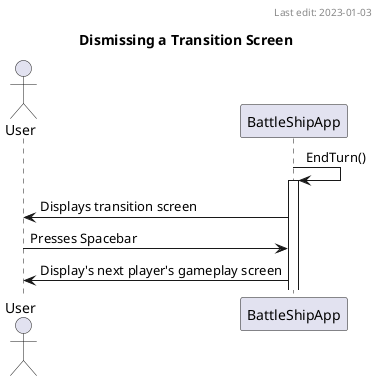 @startuml
'Author: Hayden Carpenter
'Last Edit: 2023-01-03
title Dismissing a Transition Screen
header Last edit: 2023-01-03
actor User
participant BattleShipApp as gui
gui->gui++:EndTurn()
gui->User:Displays transition screen
User->gui:Presses Spacebar
gui->User:Display's next player's gameplay screen
